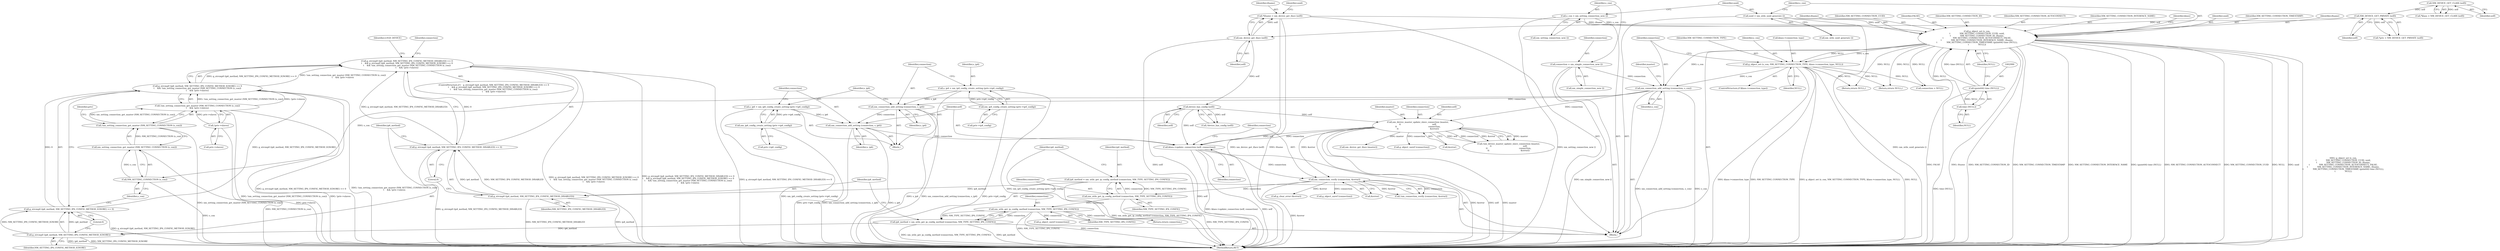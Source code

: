 digraph "0_NetworkManager_d5fc88e573fa58b93034b04d35a2454f5d28cad9@API" {
"1003091" [label="(Call,g_strcmp0 (ip4_method, NM_SETTING_IP4_CONFIG_METHOD_DISABLED) == 0\n\t    && g_strcmp0 (ip6_method, NM_SETTING_IP6_CONFIG_METHOD_IGNORE) == 0\n\t    && !nm_setting_connection_get_master (NM_SETTING_CONNECTION (s_con))\n\t    && !priv->slaves)"];
"1003092" [label="(Call,g_strcmp0 (ip4_method, NM_SETTING_IP4_CONFIG_METHOD_DISABLED) == 0)"];
"1003093" [label="(Call,g_strcmp0 (ip4_method, NM_SETTING_IP4_CONFIG_METHOD_DISABLED))"];
"1003080" [label="(Call,ip4_method = nm_utils_get_ip_config_method (connection, NM_TYPE_SETTING_IP4_CONFIG))"];
"1003082" [label="(Call,nm_utils_get_ip_config_method (connection, NM_TYPE_SETTING_IP4_CONFIG))"];
"1003062" [label="(Call,nm_connection_verify (connection, &error))"];
"1003057" [label="(Call,klass->update_connection (self, connection))"];
"1002961" [label="(Call,device_has_config (self))"];
"1002936" [label="(Call,nm_device_get_iface (self))"];
"1002931" [label="(Call,NM_DEVICE_GET_PRIVATE (self))"];
"1002926" [label="(Call,NM_DEVICE_GET_CLASS (self))"];
"1003013" [label="(Call,nm_device_master_update_slave_connection (master,\n\t\t                                               self,\n\t\t                                               connection,\n\t\t                                               &error))"];
"1003005" [label="(Call,nm_connection_add_setting (connection, s_con))"];
"1002969" [label="(Call,connection = nm_simple_connection_new ())"];
"1002978" [label="(Call,g_object_set (s_con,\n\t              NM_SETTING_CONNECTION_UUID, uuid,\n\t              NM_SETTING_CONNECTION_ID, ifname,\n\t              NM_SETTING_CONNECTION_AUTOCONNECT, FALSE,\n\t              NM_SETTING_CONNECTION_INTERFACE_NAME, ifname,\n\t              NM_SETTING_CONNECTION_TIMESTAMP, (guint64) time (NULL),\n\t              NULL))"];
"1002972" [label="(Call,s_con = nm_setting_connection_new ())"];
"1002975" [label="(Call,uuid = nm_utils_uuid_generate ())"];
"1002934" [label="(Call,*ifname = nm_device_get_iface (self))"];
"1002989" [label="(Call,(guint64) time (NULL))"];
"1002991" [label="(Call,time (NULL))"];
"1002998" [label="(Call,g_object_set (s_con, NM_SETTING_CONNECTION_TYPE, klass->connection_type, NULL))"];
"1003054" [label="(Call,nm_connection_add_setting (connection, s_ip6))"];
"1003045" [label="(Call,nm_connection_add_setting (connection, s_ip4))"];
"1003039" [label="(Call,s_ip4 = nm_ip4_config_create_setting (priv->ip4_config))"];
"1003041" [label="(Call,nm_ip4_config_create_setting (priv->ip4_config))"];
"1003048" [label="(Call,s_ip6 = nm_ip6_config_create_setting (priv->ip6_config))"];
"1003050" [label="(Call,nm_ip6_config_create_setting (priv->ip6_config))"];
"1003097" [label="(Call,g_strcmp0 (ip6_method, NM_SETTING_IP6_CONFIG_METHOD_IGNORE) == 0\n\t    && !nm_setting_connection_get_master (NM_SETTING_CONNECTION (s_con))\n\t    && !priv->slaves)"];
"1003098" [label="(Call,g_strcmp0 (ip6_method, NM_SETTING_IP6_CONFIG_METHOD_IGNORE) == 0)"];
"1003099" [label="(Call,g_strcmp0 (ip6_method, NM_SETTING_IP6_CONFIG_METHOD_IGNORE))"];
"1003085" [label="(Call,ip6_method = nm_utils_get_ip_config_method (connection, NM_TYPE_SETTING_IP6_CONFIG))"];
"1003087" [label="(Call,nm_utils_get_ip_config_method (connection, NM_TYPE_SETTING_IP6_CONFIG))"];
"1003103" [label="(Call,!nm_setting_connection_get_master (NM_SETTING_CONNECTION (s_con))\n\t    && !priv->slaves)"];
"1003104" [label="(Call,!nm_setting_connection_get_master (NM_SETTING_CONNECTION (s_con)))"];
"1003105" [label="(Call,nm_setting_connection_get_master (NM_SETTING_CONNECTION (s_con)))"];
"1003106" [label="(Call,NM_SETTING_CONNECTION (s_con))"];
"1003108" [label="(Call,!priv->slaves)"];
"1003061" [label="(Call,!nm_connection_verify (connection, &error))"];
"1003038" [label="(Block,)"];
"1003039" [label="(Call,s_ip4 = nm_ip4_config_create_setting (priv->ip4_config))"];
"1002927" [label="(Identifier,self)"];
"1003101" [label="(Identifier,NM_SETTING_IP6_CONFIG_METHOD_IGNORE)"];
"1003110" [label="(Identifier,priv)"];
"1003096" [label="(Literal,0)"];
"1003093" [label="(Call,g_strcmp0 (ip4_method, NM_SETTING_IP4_CONFIG_METHOD_DISABLED))"];
"1003063" [label="(Identifier,connection)"];
"1002981" [label="(Identifier,uuid)"];
"1003089" [label="(Identifier,NM_TYPE_SETTING_IP6_CONFIG)"];
"1003050" [label="(Call,nm_ip6_config_create_setting (priv->ip6_config))"];
"1003102" [label="(Literal,0)"];
"1003005" [label="(Call,nm_connection_add_setting (connection, s_con))"];
"1002961" [label="(Call,device_has_config (self))"];
"1003045" [label="(Call,nm_connection_add_setting (connection, s_ip4))"];
"1003106" [label="(Call,NM_SETTING_CONNECTION (s_con))"];
"1003099" [label="(Call,g_strcmp0 (ip6_method, NM_SETTING_IP6_CONFIG_METHOD_IGNORE))"];
"1003109" [label="(Call,priv->slaves)"];
"1003056" [label="(Identifier,s_ip6)"];
"1003048" [label="(Call,s_ip6 = nm_ip6_config_create_setting (priv->ip6_config))"];
"1003114" [label="(Identifier,LOGD_DEVICE)"];
"1002975" [label="(Call,uuid = nm_utils_uuid_generate ())"];
"1003047" [label="(Identifier,s_ip4)"];
"1002998" [label="(Call,g_object_set (s_con, NM_SETTING_CONNECTION_TYPE, klass->connection_type, NULL))"];
"1002931" [label="(Call,NM_DEVICE_GET_PRIVATE (self))"];
"1003097" [label="(Call,g_strcmp0 (ip6_method, NM_SETTING_IP6_CONFIG_METHOD_IGNORE) == 0\n\t    && !nm_setting_connection_get_master (NM_SETTING_CONNECTION (s_con))\n\t    && !priv->slaves)"];
"1002922" [label="(Block,)"];
"1003087" [label="(Call,nm_utils_get_ip_config_method (connection, NM_TYPE_SETTING_IP6_CONFIG))"];
"1002991" [label="(Call,time (NULL))"];
"1003081" [label="(Identifier,ip4_method)"];
"1003006" [label="(Identifier,connection)"];
"1003023" [label="(Call,nm_device_get_iface (master))"];
"1003090" [label="(ControlStructure,if (   g_strcmp0 (ip4_method, NM_SETTING_IP4_CONFIG_METHOD_DISABLED) == 0\n\t    && g_strcmp0 (ip6_method, NM_SETTING_IP6_CONFIG_METHOD_IGNORE) == 0\n\t    && !nm_setting_connection_get_master (NM_SETTING_CONNECTION (s_con))\n\t    && !priv->slaves))"];
"1002972" [label="(Call,s_con = nm_setting_connection_new ())"];
"1003092" [label="(Call,g_strcmp0 (ip4_method, NM_SETTING_IP4_CONFIG_METHOD_DISABLED) == 0)"];
"1003040" [label="(Identifier,s_ip4)"];
"1002960" [label="(Call,!device_has_config (self))"];
"1002969" [label="(Call,connection = nm_simple_connection_new ())"];
"1002988" [label="(Identifier,NM_SETTING_CONNECTION_TIMESTAMP)"];
"1003088" [label="(Identifier,connection)"];
"1003116" [label="(Call,g_object_unref (connection))"];
"1002994" [label="(ControlStructure,if (klass->connection_type))"];
"1003007" [label="(Identifier,s_con)"];
"1003001" [label="(Call,klass->connection_type)"];
"1003062" [label="(Call,nm_connection_verify (connection, &error))"];
"1003076" [label="(Call,g_object_unref (connection))"];
"1002992" [label="(Identifier,NULL)"];
"1003121" [label="(Return,return connection;)"];
"1002935" [label="(Identifier,ifname)"];
"1002979" [label="(Identifier,s_con)"];
"1002977" [label="(Call,nm_utils_uuid_generate ())"];
"1003083" [label="(Identifier,connection)"];
"1002924" [label="(Call,*klass = NM_DEVICE_GET_CLASS (self))"];
"1002987" [label="(Identifier,ifname)"];
"1003084" [label="(Identifier,NM_TYPE_SETTING_IP4_CONFIG)"];
"1003000" [label="(Identifier,NM_SETTING_CONNECTION_TYPE)"];
"1003104" [label="(Call,!nm_setting_connection_get_master (NM_SETTING_CONNECTION (s_con)))"];
"1003098" [label="(Call,g_strcmp0 (ip6_method, NM_SETTING_IP6_CONFIG_METHOD_IGNORE) == 0)"];
"1003057" [label="(Call,klass->update_connection (self, connection))"];
"1003078" [label="(Return,return NULL;)"];
"1003082" [label="(Call,nm_utils_get_ip_config_method (connection, NM_TYPE_SETTING_IP4_CONFIG))"];
"1002976" [label="(Identifier,uuid)"];
"1003064" [label="(Call,&error)"];
"1003058" [label="(Identifier,self)"];
"1002993" [label="(Identifier,NULL)"];
"1003054" [label="(Call,nm_connection_add_setting (connection, s_ip6))"];
"1002937" [label="(Identifier,self)"];
"1003118" [label="(Call,connection = NULL)"];
"1003080" [label="(Call,ip4_method = nm_utils_get_ip_config_method (connection, NM_TYPE_SETTING_IP4_CONFIG))"];
"1003033" [label="(Call,g_object_unref (connection))"];
"1002983" [label="(Identifier,ifname)"];
"1003041" [label="(Call,nm_ip4_config_create_setting (priv->ip4_config))"];
"1003100" [label="(Identifier,ip6_method)"];
"1003105" [label="(Call,nm_setting_connection_get_master (NM_SETTING_CONNECTION (s_con)))"];
"1003103" [label="(Call,!nm_setting_connection_get_master (NM_SETTING_CONNECTION (s_con))\n\t    && !priv->slaves)"];
"1002973" [label="(Identifier,s_con)"];
"1002980" [label="(Identifier,NM_SETTING_CONNECTION_UUID)"];
"1002985" [label="(Identifier,FALSE)"];
"1003085" [label="(Call,ip6_method = nm_utils_get_ip_config_method (connection, NM_TYPE_SETTING_IP6_CONFIG))"];
"1002982" [label="(Identifier,NM_SETTING_CONNECTION_ID)"];
"1003055" [label="(Identifier,connection)"];
"1003107" [label="(Identifier,s_con)"];
"1007368" [label="(MethodReturn,RET)"];
"1002934" [label="(Call,*ifname = nm_device_get_iface (self))"];
"1002984" [label="(Identifier,NM_SETTING_CONNECTION_AUTOCONNECT)"];
"1003016" [label="(Identifier,connection)"];
"1002999" [label="(Identifier,s_con)"];
"1003091" [label="(Call,g_strcmp0 (ip4_method, NM_SETTING_IP4_CONFIG_METHOD_DISABLED) == 0\n\t    && g_strcmp0 (ip6_method, NM_SETTING_IP6_CONFIG_METHOD_IGNORE) == 0\n\t    && !nm_setting_connection_get_master (NM_SETTING_CONNECTION (s_con))\n\t    && !priv->slaves)"];
"1003049" [label="(Identifier,s_ip6)"];
"1002936" [label="(Call,nm_device_get_iface (self))"];
"1003009" [label="(Identifier,master)"];
"1002986" [label="(Identifier,NM_SETTING_CONNECTION_INTERFACE_NAME)"];
"1002978" [label="(Call,g_object_set (s_con,\n\t              NM_SETTING_CONNECTION_UUID, uuid,\n\t              NM_SETTING_CONNECTION_ID, ifname,\n\t              NM_SETTING_CONNECTION_AUTOCONNECT, FALSE,\n\t              NM_SETTING_CONNECTION_INTERFACE_NAME, ifname,\n\t              NM_SETTING_CONNECTION_TIMESTAMP, (guint64) time (NULL),\n\t              NULL))"];
"1003073" [label="(Call,g_clear_error (&error))"];
"1003042" [label="(Call,priv->ip4_config)"];
"1003017" [label="(Call,&error)"];
"1003059" [label="(Identifier,connection)"];
"1003095" [label="(Identifier,NM_SETTING_IP4_CONFIG_METHOD_DISABLED)"];
"1002944" [label="(Identifier,uuid)"];
"1003012" [label="(Call,!nm_device_master_update_slave_connection (master,\n\t\t                                               self,\n\t\t                                               connection,\n\t\t                                               &error))"];
"1003046" [label="(Identifier,connection)"];
"1003094" [label="(Identifier,ip4_method)"];
"1003122" [label="(Identifier,connection)"];
"1003004" [label="(Identifier,NULL)"];
"1002929" [label="(Call,*priv = NM_DEVICE_GET_PRIVATE (self))"];
"1003035" [label="(Return,return NULL;)"];
"1002974" [label="(Call,nm_setting_connection_new ())"];
"1002996" [label="(Identifier,klass)"];
"1003086" [label="(Identifier,ip6_method)"];
"1002970" [label="(Identifier,connection)"];
"1002962" [label="(Identifier,self)"];
"1002971" [label="(Call,nm_simple_connection_new ())"];
"1003015" [label="(Identifier,self)"];
"1002926" [label="(Call,NM_DEVICE_GET_CLASS (self))"];
"1002932" [label="(Identifier,self)"];
"1003013" [label="(Call,nm_device_master_update_slave_connection (master,\n\t\t                                               self,\n\t\t                                               connection,\n\t\t                                               &error))"];
"1003014" [label="(Identifier,master)"];
"1003108" [label="(Call,!priv->slaves)"];
"1003051" [label="(Call,priv->ip6_config)"];
"1002989" [label="(Call,(guint64) time (NULL))"];
"1003091" -> "1003090"  [label="AST: "];
"1003091" -> "1003092"  [label="CFG: "];
"1003091" -> "1003097"  [label="CFG: "];
"1003092" -> "1003091"  [label="AST: "];
"1003097" -> "1003091"  [label="AST: "];
"1003114" -> "1003091"  [label="CFG: "];
"1003122" -> "1003091"  [label="CFG: "];
"1003091" -> "1007368"  [label="DDG: g_strcmp0 (ip4_method, NM_SETTING_IP4_CONFIG_METHOD_DISABLED) == 0\n\t    && g_strcmp0 (ip6_method, NM_SETTING_IP6_CONFIG_METHOD_IGNORE) == 0\n\t    && !nm_setting_connection_get_master (NM_SETTING_CONNECTION (s_con))\n\t    && !priv->slaves"];
"1003091" -> "1007368"  [label="DDG: g_strcmp0 (ip4_method, NM_SETTING_IP4_CONFIG_METHOD_DISABLED) == 0"];
"1003091" -> "1007368"  [label="DDG: g_strcmp0 (ip6_method, NM_SETTING_IP6_CONFIG_METHOD_IGNORE) == 0\n\t    && !nm_setting_connection_get_master (NM_SETTING_CONNECTION (s_con))\n\t    && !priv->slaves"];
"1003092" -> "1003091"  [label="DDG: g_strcmp0 (ip4_method, NM_SETTING_IP4_CONFIG_METHOD_DISABLED)"];
"1003092" -> "1003091"  [label="DDG: 0"];
"1003097" -> "1003091"  [label="DDG: g_strcmp0 (ip6_method, NM_SETTING_IP6_CONFIG_METHOD_IGNORE) == 0"];
"1003097" -> "1003091"  [label="DDG: !nm_setting_connection_get_master (NM_SETTING_CONNECTION (s_con))\n\t    && !priv->slaves"];
"1003092" -> "1003096"  [label="CFG: "];
"1003093" -> "1003092"  [label="AST: "];
"1003096" -> "1003092"  [label="AST: "];
"1003100" -> "1003092"  [label="CFG: "];
"1003092" -> "1007368"  [label="DDG: g_strcmp0 (ip4_method, NM_SETTING_IP4_CONFIG_METHOD_DISABLED)"];
"1003093" -> "1003092"  [label="DDG: ip4_method"];
"1003093" -> "1003092"  [label="DDG: NM_SETTING_IP4_CONFIG_METHOD_DISABLED"];
"1003093" -> "1003095"  [label="CFG: "];
"1003094" -> "1003093"  [label="AST: "];
"1003095" -> "1003093"  [label="AST: "];
"1003096" -> "1003093"  [label="CFG: "];
"1003093" -> "1007368"  [label="DDG: ip4_method"];
"1003093" -> "1007368"  [label="DDG: NM_SETTING_IP4_CONFIG_METHOD_DISABLED"];
"1003080" -> "1003093"  [label="DDG: ip4_method"];
"1003080" -> "1002922"  [label="AST: "];
"1003080" -> "1003082"  [label="CFG: "];
"1003081" -> "1003080"  [label="AST: "];
"1003082" -> "1003080"  [label="AST: "];
"1003086" -> "1003080"  [label="CFG: "];
"1003080" -> "1007368"  [label="DDG: nm_utils_get_ip_config_method (connection, NM_TYPE_SETTING_IP4_CONFIG)"];
"1003082" -> "1003080"  [label="DDG: connection"];
"1003082" -> "1003080"  [label="DDG: NM_TYPE_SETTING_IP4_CONFIG"];
"1003082" -> "1003084"  [label="CFG: "];
"1003083" -> "1003082"  [label="AST: "];
"1003084" -> "1003082"  [label="AST: "];
"1003082" -> "1007368"  [label="DDG: NM_TYPE_SETTING_IP4_CONFIG"];
"1003062" -> "1003082"  [label="DDG: connection"];
"1003082" -> "1003087"  [label="DDG: connection"];
"1003062" -> "1003061"  [label="AST: "];
"1003062" -> "1003064"  [label="CFG: "];
"1003063" -> "1003062"  [label="AST: "];
"1003064" -> "1003062"  [label="AST: "];
"1003061" -> "1003062"  [label="CFG: "];
"1003062" -> "1007368"  [label="DDG: &error"];
"1003062" -> "1003061"  [label="DDG: connection"];
"1003062" -> "1003061"  [label="DDG: &error"];
"1003057" -> "1003062"  [label="DDG: connection"];
"1003013" -> "1003062"  [label="DDG: &error"];
"1003062" -> "1003073"  [label="DDG: &error"];
"1003062" -> "1003076"  [label="DDG: connection"];
"1003057" -> "1002922"  [label="AST: "];
"1003057" -> "1003059"  [label="CFG: "];
"1003058" -> "1003057"  [label="AST: "];
"1003059" -> "1003057"  [label="AST: "];
"1003063" -> "1003057"  [label="CFG: "];
"1003057" -> "1007368"  [label="DDG: self"];
"1003057" -> "1007368"  [label="DDG: klass->update_connection (self, connection)"];
"1002961" -> "1003057"  [label="DDG: self"];
"1003013" -> "1003057"  [label="DDG: self"];
"1003013" -> "1003057"  [label="DDG: connection"];
"1003054" -> "1003057"  [label="DDG: connection"];
"1002961" -> "1002960"  [label="AST: "];
"1002961" -> "1002962"  [label="CFG: "];
"1002962" -> "1002961"  [label="AST: "];
"1002960" -> "1002961"  [label="CFG: "];
"1002961" -> "1007368"  [label="DDG: self"];
"1002961" -> "1002960"  [label="DDG: self"];
"1002936" -> "1002961"  [label="DDG: self"];
"1002961" -> "1003013"  [label="DDG: self"];
"1002936" -> "1002934"  [label="AST: "];
"1002936" -> "1002937"  [label="CFG: "];
"1002937" -> "1002936"  [label="AST: "];
"1002934" -> "1002936"  [label="CFG: "];
"1002936" -> "1007368"  [label="DDG: self"];
"1002936" -> "1002934"  [label="DDG: self"];
"1002931" -> "1002936"  [label="DDG: self"];
"1002931" -> "1002929"  [label="AST: "];
"1002931" -> "1002932"  [label="CFG: "];
"1002932" -> "1002931"  [label="AST: "];
"1002929" -> "1002931"  [label="CFG: "];
"1002931" -> "1002929"  [label="DDG: self"];
"1002926" -> "1002931"  [label="DDG: self"];
"1002926" -> "1002924"  [label="AST: "];
"1002926" -> "1002927"  [label="CFG: "];
"1002927" -> "1002926"  [label="AST: "];
"1002924" -> "1002926"  [label="CFG: "];
"1002926" -> "1002924"  [label="DDG: self"];
"1003013" -> "1003012"  [label="AST: "];
"1003013" -> "1003017"  [label="CFG: "];
"1003014" -> "1003013"  [label="AST: "];
"1003015" -> "1003013"  [label="AST: "];
"1003016" -> "1003013"  [label="AST: "];
"1003017" -> "1003013"  [label="AST: "];
"1003012" -> "1003013"  [label="CFG: "];
"1003013" -> "1007368"  [label="DDG: &error"];
"1003013" -> "1007368"  [label="DDG: master"];
"1003013" -> "1007368"  [label="DDG: self"];
"1003013" -> "1003012"  [label="DDG: master"];
"1003013" -> "1003012"  [label="DDG: self"];
"1003013" -> "1003012"  [label="DDG: connection"];
"1003013" -> "1003012"  [label="DDG: &error"];
"1003005" -> "1003013"  [label="DDG: connection"];
"1003013" -> "1003023"  [label="DDG: master"];
"1003013" -> "1003033"  [label="DDG: connection"];
"1003005" -> "1002922"  [label="AST: "];
"1003005" -> "1003007"  [label="CFG: "];
"1003006" -> "1003005"  [label="AST: "];
"1003007" -> "1003005"  [label="AST: "];
"1003009" -> "1003005"  [label="CFG: "];
"1003005" -> "1007368"  [label="DDG: s_con"];
"1003005" -> "1007368"  [label="DDG: nm_connection_add_setting (connection, s_con)"];
"1002969" -> "1003005"  [label="DDG: connection"];
"1002978" -> "1003005"  [label="DDG: s_con"];
"1002998" -> "1003005"  [label="DDG: s_con"];
"1003005" -> "1003045"  [label="DDG: connection"];
"1003005" -> "1003106"  [label="DDG: s_con"];
"1002969" -> "1002922"  [label="AST: "];
"1002969" -> "1002971"  [label="CFG: "];
"1002970" -> "1002969"  [label="AST: "];
"1002971" -> "1002969"  [label="AST: "];
"1002973" -> "1002969"  [label="CFG: "];
"1002969" -> "1007368"  [label="DDG: nm_simple_connection_new ()"];
"1002978" -> "1002922"  [label="AST: "];
"1002978" -> "1002993"  [label="CFG: "];
"1002979" -> "1002978"  [label="AST: "];
"1002980" -> "1002978"  [label="AST: "];
"1002981" -> "1002978"  [label="AST: "];
"1002982" -> "1002978"  [label="AST: "];
"1002983" -> "1002978"  [label="AST: "];
"1002984" -> "1002978"  [label="AST: "];
"1002985" -> "1002978"  [label="AST: "];
"1002986" -> "1002978"  [label="AST: "];
"1002987" -> "1002978"  [label="AST: "];
"1002988" -> "1002978"  [label="AST: "];
"1002989" -> "1002978"  [label="AST: "];
"1002993" -> "1002978"  [label="AST: "];
"1002996" -> "1002978"  [label="CFG: "];
"1002978" -> "1007368"  [label="DDG: NM_SETTING_CONNECTION_UUID"];
"1002978" -> "1007368"  [label="DDG: NULL"];
"1002978" -> "1007368"  [label="DDG: uuid"];
"1002978" -> "1007368"  [label="DDG: g_object_set (s_con,\n\t              NM_SETTING_CONNECTION_UUID, uuid,\n\t              NM_SETTING_CONNECTION_ID, ifname,\n\t              NM_SETTING_CONNECTION_AUTOCONNECT, FALSE,\n\t              NM_SETTING_CONNECTION_INTERFACE_NAME, ifname,\n\t              NM_SETTING_CONNECTION_TIMESTAMP, (guint64) time (NULL),\n\t              NULL)"];
"1002978" -> "1007368"  [label="DDG: FALSE"];
"1002978" -> "1007368"  [label="DDG: ifname"];
"1002978" -> "1007368"  [label="DDG: NM_SETTING_CONNECTION_ID"];
"1002978" -> "1007368"  [label="DDG: NM_SETTING_CONNECTION_TIMESTAMP"];
"1002978" -> "1007368"  [label="DDG: NM_SETTING_CONNECTION_INTERFACE_NAME"];
"1002978" -> "1007368"  [label="DDG: (guint64) time (NULL)"];
"1002978" -> "1007368"  [label="DDG: NM_SETTING_CONNECTION_AUTOCONNECT"];
"1002972" -> "1002978"  [label="DDG: s_con"];
"1002975" -> "1002978"  [label="DDG: uuid"];
"1002934" -> "1002978"  [label="DDG: ifname"];
"1002989" -> "1002978"  [label="DDG: time (NULL)"];
"1002991" -> "1002978"  [label="DDG: NULL"];
"1002978" -> "1002998"  [label="DDG: s_con"];
"1002978" -> "1002998"  [label="DDG: NULL"];
"1002978" -> "1003035"  [label="DDG: NULL"];
"1002978" -> "1003078"  [label="DDG: NULL"];
"1002978" -> "1003118"  [label="DDG: NULL"];
"1002972" -> "1002922"  [label="AST: "];
"1002972" -> "1002974"  [label="CFG: "];
"1002973" -> "1002972"  [label="AST: "];
"1002974" -> "1002972"  [label="AST: "];
"1002976" -> "1002972"  [label="CFG: "];
"1002972" -> "1007368"  [label="DDG: nm_setting_connection_new ()"];
"1002975" -> "1002922"  [label="AST: "];
"1002975" -> "1002977"  [label="CFG: "];
"1002976" -> "1002975"  [label="AST: "];
"1002977" -> "1002975"  [label="AST: "];
"1002979" -> "1002975"  [label="CFG: "];
"1002975" -> "1007368"  [label="DDG: nm_utils_uuid_generate ()"];
"1002934" -> "1002922"  [label="AST: "];
"1002935" -> "1002934"  [label="AST: "];
"1002944" -> "1002934"  [label="CFG: "];
"1002934" -> "1007368"  [label="DDG: ifname"];
"1002934" -> "1007368"  [label="DDG: nm_device_get_iface (self)"];
"1002989" -> "1002991"  [label="CFG: "];
"1002990" -> "1002989"  [label="AST: "];
"1002991" -> "1002989"  [label="AST: "];
"1002993" -> "1002989"  [label="CFG: "];
"1002989" -> "1007368"  [label="DDG: time (NULL)"];
"1002991" -> "1002989"  [label="DDG: NULL"];
"1002991" -> "1002992"  [label="CFG: "];
"1002992" -> "1002991"  [label="AST: "];
"1002998" -> "1002994"  [label="AST: "];
"1002998" -> "1003004"  [label="CFG: "];
"1002999" -> "1002998"  [label="AST: "];
"1003000" -> "1002998"  [label="AST: "];
"1003001" -> "1002998"  [label="AST: "];
"1003004" -> "1002998"  [label="AST: "];
"1003006" -> "1002998"  [label="CFG: "];
"1002998" -> "1007368"  [label="DDG: NM_SETTING_CONNECTION_TYPE"];
"1002998" -> "1007368"  [label="DDG: g_object_set (s_con, NM_SETTING_CONNECTION_TYPE, klass->connection_type, NULL)"];
"1002998" -> "1007368"  [label="DDG: NULL"];
"1002998" -> "1007368"  [label="DDG: klass->connection_type"];
"1002998" -> "1003035"  [label="DDG: NULL"];
"1002998" -> "1003078"  [label="DDG: NULL"];
"1002998" -> "1003118"  [label="DDG: NULL"];
"1003054" -> "1003038"  [label="AST: "];
"1003054" -> "1003056"  [label="CFG: "];
"1003055" -> "1003054"  [label="AST: "];
"1003056" -> "1003054"  [label="AST: "];
"1003058" -> "1003054"  [label="CFG: "];
"1003054" -> "1007368"  [label="DDG: nm_connection_add_setting (connection, s_ip6)"];
"1003054" -> "1007368"  [label="DDG: s_ip6"];
"1003045" -> "1003054"  [label="DDG: connection"];
"1003048" -> "1003054"  [label="DDG: s_ip6"];
"1003045" -> "1003038"  [label="AST: "];
"1003045" -> "1003047"  [label="CFG: "];
"1003046" -> "1003045"  [label="AST: "];
"1003047" -> "1003045"  [label="AST: "];
"1003049" -> "1003045"  [label="CFG: "];
"1003045" -> "1007368"  [label="DDG: s_ip4"];
"1003045" -> "1007368"  [label="DDG: nm_connection_add_setting (connection, s_ip4)"];
"1003039" -> "1003045"  [label="DDG: s_ip4"];
"1003039" -> "1003038"  [label="AST: "];
"1003039" -> "1003041"  [label="CFG: "];
"1003040" -> "1003039"  [label="AST: "];
"1003041" -> "1003039"  [label="AST: "];
"1003046" -> "1003039"  [label="CFG: "];
"1003039" -> "1007368"  [label="DDG: nm_ip4_config_create_setting (priv->ip4_config)"];
"1003041" -> "1003039"  [label="DDG: priv->ip4_config"];
"1003041" -> "1003042"  [label="CFG: "];
"1003042" -> "1003041"  [label="AST: "];
"1003041" -> "1007368"  [label="DDG: priv->ip4_config"];
"1003048" -> "1003038"  [label="AST: "];
"1003048" -> "1003050"  [label="CFG: "];
"1003049" -> "1003048"  [label="AST: "];
"1003050" -> "1003048"  [label="AST: "];
"1003055" -> "1003048"  [label="CFG: "];
"1003048" -> "1007368"  [label="DDG: nm_ip6_config_create_setting (priv->ip6_config)"];
"1003050" -> "1003048"  [label="DDG: priv->ip6_config"];
"1003050" -> "1003051"  [label="CFG: "];
"1003051" -> "1003050"  [label="AST: "];
"1003050" -> "1007368"  [label="DDG: priv->ip6_config"];
"1003097" -> "1003098"  [label="CFG: "];
"1003097" -> "1003103"  [label="CFG: "];
"1003098" -> "1003097"  [label="AST: "];
"1003103" -> "1003097"  [label="AST: "];
"1003097" -> "1007368"  [label="DDG: g_strcmp0 (ip6_method, NM_SETTING_IP6_CONFIG_METHOD_IGNORE) == 0"];
"1003097" -> "1007368"  [label="DDG: !nm_setting_connection_get_master (NM_SETTING_CONNECTION (s_con))\n\t    && !priv->slaves"];
"1003098" -> "1003097"  [label="DDG: g_strcmp0 (ip6_method, NM_SETTING_IP6_CONFIG_METHOD_IGNORE)"];
"1003098" -> "1003097"  [label="DDG: 0"];
"1003103" -> "1003097"  [label="DDG: !nm_setting_connection_get_master (NM_SETTING_CONNECTION (s_con))"];
"1003103" -> "1003097"  [label="DDG: !priv->slaves"];
"1003098" -> "1003102"  [label="CFG: "];
"1003099" -> "1003098"  [label="AST: "];
"1003102" -> "1003098"  [label="AST: "];
"1003107" -> "1003098"  [label="CFG: "];
"1003098" -> "1007368"  [label="DDG: g_strcmp0 (ip6_method, NM_SETTING_IP6_CONFIG_METHOD_IGNORE)"];
"1003099" -> "1003098"  [label="DDG: ip6_method"];
"1003099" -> "1003098"  [label="DDG: NM_SETTING_IP6_CONFIG_METHOD_IGNORE"];
"1003099" -> "1003101"  [label="CFG: "];
"1003100" -> "1003099"  [label="AST: "];
"1003101" -> "1003099"  [label="AST: "];
"1003102" -> "1003099"  [label="CFG: "];
"1003099" -> "1007368"  [label="DDG: NM_SETTING_IP6_CONFIG_METHOD_IGNORE"];
"1003099" -> "1007368"  [label="DDG: ip6_method"];
"1003085" -> "1003099"  [label="DDG: ip6_method"];
"1003085" -> "1002922"  [label="AST: "];
"1003085" -> "1003087"  [label="CFG: "];
"1003086" -> "1003085"  [label="AST: "];
"1003087" -> "1003085"  [label="AST: "];
"1003094" -> "1003085"  [label="CFG: "];
"1003085" -> "1007368"  [label="DDG: nm_utils_get_ip_config_method (connection, NM_TYPE_SETTING_IP6_CONFIG)"];
"1003085" -> "1007368"  [label="DDG: ip6_method"];
"1003087" -> "1003085"  [label="DDG: connection"];
"1003087" -> "1003085"  [label="DDG: NM_TYPE_SETTING_IP6_CONFIG"];
"1003087" -> "1003089"  [label="CFG: "];
"1003088" -> "1003087"  [label="AST: "];
"1003089" -> "1003087"  [label="AST: "];
"1003087" -> "1007368"  [label="DDG: NM_TYPE_SETTING_IP6_CONFIG"];
"1003087" -> "1007368"  [label="DDG: connection"];
"1003087" -> "1003116"  [label="DDG: connection"];
"1003087" -> "1003121"  [label="DDG: connection"];
"1003103" -> "1003104"  [label="CFG: "];
"1003103" -> "1003108"  [label="CFG: "];
"1003104" -> "1003103"  [label="AST: "];
"1003108" -> "1003103"  [label="AST: "];
"1003103" -> "1007368"  [label="DDG: !nm_setting_connection_get_master (NM_SETTING_CONNECTION (s_con))"];
"1003103" -> "1007368"  [label="DDG: !priv->slaves"];
"1003104" -> "1003103"  [label="DDG: nm_setting_connection_get_master (NM_SETTING_CONNECTION (s_con))"];
"1003108" -> "1003103"  [label="DDG: priv->slaves"];
"1003104" -> "1003105"  [label="CFG: "];
"1003105" -> "1003104"  [label="AST: "];
"1003110" -> "1003104"  [label="CFG: "];
"1003104" -> "1007368"  [label="DDG: nm_setting_connection_get_master (NM_SETTING_CONNECTION (s_con))"];
"1003105" -> "1003104"  [label="DDG: NM_SETTING_CONNECTION (s_con)"];
"1003105" -> "1003106"  [label="CFG: "];
"1003106" -> "1003105"  [label="AST: "];
"1003105" -> "1007368"  [label="DDG: NM_SETTING_CONNECTION (s_con)"];
"1003106" -> "1003105"  [label="DDG: s_con"];
"1003106" -> "1003107"  [label="CFG: "];
"1003107" -> "1003106"  [label="AST: "];
"1003106" -> "1007368"  [label="DDG: s_con"];
"1003108" -> "1003109"  [label="CFG: "];
"1003109" -> "1003108"  [label="AST: "];
"1003108" -> "1007368"  [label="DDG: priv->slaves"];
}
